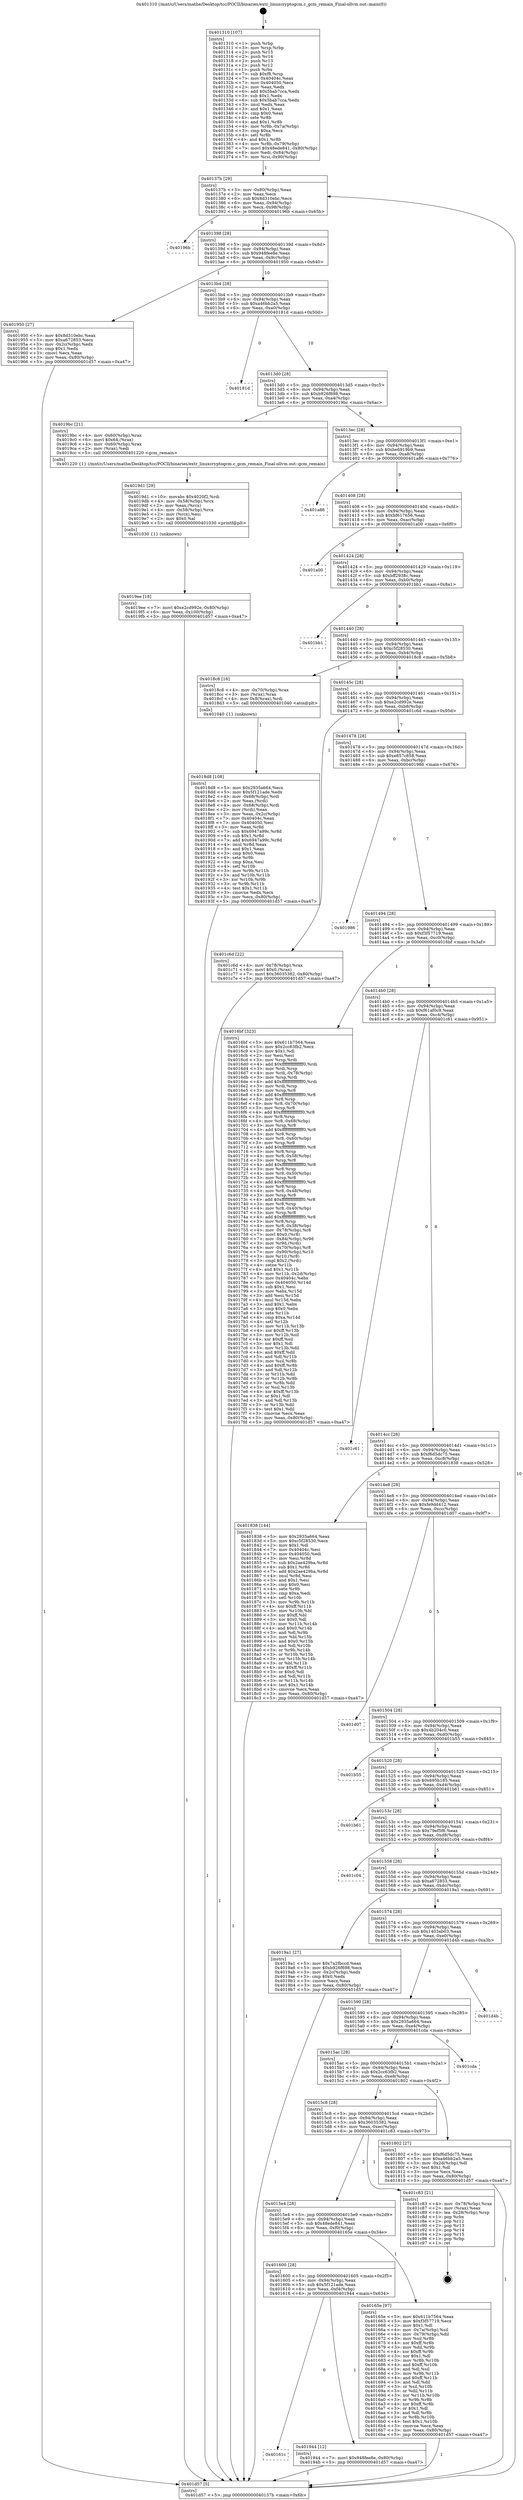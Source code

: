 digraph "0x401310" {
  label = "0x401310 (/mnt/c/Users/mathe/Desktop/tcc/POCII/binaries/extr_linuxcryptogcm.c_gcm_remain_Final-ollvm.out::main(0))"
  labelloc = "t"
  node[shape=record]

  Entry [label="",width=0.3,height=0.3,shape=circle,fillcolor=black,style=filled]
  "0x40137b" [label="{
     0x40137b [29]\l
     | [instrs]\l
     &nbsp;&nbsp;0x40137b \<+3\>: mov -0x80(%rbp),%eax\l
     &nbsp;&nbsp;0x40137e \<+2\>: mov %eax,%ecx\l
     &nbsp;&nbsp;0x401380 \<+6\>: sub $0x8d310ebc,%ecx\l
     &nbsp;&nbsp;0x401386 \<+6\>: mov %eax,-0x94(%rbp)\l
     &nbsp;&nbsp;0x40138c \<+6\>: mov %ecx,-0x98(%rbp)\l
     &nbsp;&nbsp;0x401392 \<+6\>: je 000000000040196b \<main+0x65b\>\l
  }"]
  "0x40196b" [label="{
     0x40196b\l
  }", style=dashed]
  "0x401398" [label="{
     0x401398 [28]\l
     | [instrs]\l
     &nbsp;&nbsp;0x401398 \<+5\>: jmp 000000000040139d \<main+0x8d\>\l
     &nbsp;&nbsp;0x40139d \<+6\>: mov -0x94(%rbp),%eax\l
     &nbsp;&nbsp;0x4013a3 \<+5\>: sub $0x948fee8e,%eax\l
     &nbsp;&nbsp;0x4013a8 \<+6\>: mov %eax,-0x9c(%rbp)\l
     &nbsp;&nbsp;0x4013ae \<+6\>: je 0000000000401950 \<main+0x640\>\l
  }"]
  Exit [label="",width=0.3,height=0.3,shape=circle,fillcolor=black,style=filled,peripheries=2]
  "0x401950" [label="{
     0x401950 [27]\l
     | [instrs]\l
     &nbsp;&nbsp;0x401950 \<+5\>: mov $0x8d310ebc,%eax\l
     &nbsp;&nbsp;0x401955 \<+5\>: mov $0xa672853,%ecx\l
     &nbsp;&nbsp;0x40195a \<+3\>: mov -0x2c(%rbp),%edx\l
     &nbsp;&nbsp;0x40195d \<+3\>: cmp $0x1,%edx\l
     &nbsp;&nbsp;0x401960 \<+3\>: cmovl %ecx,%eax\l
     &nbsp;&nbsp;0x401963 \<+3\>: mov %eax,-0x80(%rbp)\l
     &nbsp;&nbsp;0x401966 \<+5\>: jmp 0000000000401d57 \<main+0xa47\>\l
  }"]
  "0x4013b4" [label="{
     0x4013b4 [28]\l
     | [instrs]\l
     &nbsp;&nbsp;0x4013b4 \<+5\>: jmp 00000000004013b9 \<main+0xa9\>\l
     &nbsp;&nbsp;0x4013b9 \<+6\>: mov -0x94(%rbp),%eax\l
     &nbsp;&nbsp;0x4013bf \<+5\>: sub $0xa46bb2a5,%eax\l
     &nbsp;&nbsp;0x4013c4 \<+6\>: mov %eax,-0xa0(%rbp)\l
     &nbsp;&nbsp;0x4013ca \<+6\>: je 000000000040181d \<main+0x50d\>\l
  }"]
  "0x4019ee" [label="{
     0x4019ee [18]\l
     | [instrs]\l
     &nbsp;&nbsp;0x4019ee \<+7\>: movl $0xe2cd992e,-0x80(%rbp)\l
     &nbsp;&nbsp;0x4019f5 \<+6\>: mov %eax,-0x100(%rbp)\l
     &nbsp;&nbsp;0x4019fb \<+5\>: jmp 0000000000401d57 \<main+0xa47\>\l
  }"]
  "0x40181d" [label="{
     0x40181d\l
  }", style=dashed]
  "0x4013d0" [label="{
     0x4013d0 [28]\l
     | [instrs]\l
     &nbsp;&nbsp;0x4013d0 \<+5\>: jmp 00000000004013d5 \<main+0xc5\>\l
     &nbsp;&nbsp;0x4013d5 \<+6\>: mov -0x94(%rbp),%eax\l
     &nbsp;&nbsp;0x4013db \<+5\>: sub $0xb926f698,%eax\l
     &nbsp;&nbsp;0x4013e0 \<+6\>: mov %eax,-0xa4(%rbp)\l
     &nbsp;&nbsp;0x4013e6 \<+6\>: je 00000000004019bc \<main+0x6ac\>\l
  }"]
  "0x4019d1" [label="{
     0x4019d1 [29]\l
     | [instrs]\l
     &nbsp;&nbsp;0x4019d1 \<+10\>: movabs $0x4020f2,%rdi\l
     &nbsp;&nbsp;0x4019db \<+4\>: mov -0x58(%rbp),%rcx\l
     &nbsp;&nbsp;0x4019df \<+2\>: mov %eax,(%rcx)\l
     &nbsp;&nbsp;0x4019e1 \<+4\>: mov -0x58(%rbp),%rcx\l
     &nbsp;&nbsp;0x4019e5 \<+2\>: mov (%rcx),%esi\l
     &nbsp;&nbsp;0x4019e7 \<+2\>: mov $0x0,%al\l
     &nbsp;&nbsp;0x4019e9 \<+5\>: call 0000000000401030 \<printf@plt\>\l
     | [calls]\l
     &nbsp;&nbsp;0x401030 \{1\} (unknown)\l
  }"]
  "0x4019bc" [label="{
     0x4019bc [21]\l
     | [instrs]\l
     &nbsp;&nbsp;0x4019bc \<+4\>: mov -0x60(%rbp),%rax\l
     &nbsp;&nbsp;0x4019c0 \<+6\>: movl $0x64,(%rax)\l
     &nbsp;&nbsp;0x4019c6 \<+4\>: mov -0x60(%rbp),%rax\l
     &nbsp;&nbsp;0x4019ca \<+2\>: mov (%rax),%edi\l
     &nbsp;&nbsp;0x4019cc \<+5\>: call 0000000000401220 \<gcm_remain\>\l
     | [calls]\l
     &nbsp;&nbsp;0x401220 \{1\} (/mnt/c/Users/mathe/Desktop/tcc/POCII/binaries/extr_linuxcryptogcm.c_gcm_remain_Final-ollvm.out::gcm_remain)\l
  }"]
  "0x4013ec" [label="{
     0x4013ec [28]\l
     | [instrs]\l
     &nbsp;&nbsp;0x4013ec \<+5\>: jmp 00000000004013f1 \<main+0xe1\>\l
     &nbsp;&nbsp;0x4013f1 \<+6\>: mov -0x94(%rbp),%eax\l
     &nbsp;&nbsp;0x4013f7 \<+5\>: sub $0xbe6919b9,%eax\l
     &nbsp;&nbsp;0x4013fc \<+6\>: mov %eax,-0xa8(%rbp)\l
     &nbsp;&nbsp;0x401402 \<+6\>: je 0000000000401a86 \<main+0x776\>\l
  }"]
  "0x40161c" [label="{
     0x40161c\l
  }", style=dashed]
  "0x401a86" [label="{
     0x401a86\l
  }", style=dashed]
  "0x401408" [label="{
     0x401408 [28]\l
     | [instrs]\l
     &nbsp;&nbsp;0x401408 \<+5\>: jmp 000000000040140d \<main+0xfd\>\l
     &nbsp;&nbsp;0x40140d \<+6\>: mov -0x94(%rbp),%eax\l
     &nbsp;&nbsp;0x401413 \<+5\>: sub $0xbf617656,%eax\l
     &nbsp;&nbsp;0x401418 \<+6\>: mov %eax,-0xac(%rbp)\l
     &nbsp;&nbsp;0x40141e \<+6\>: je 0000000000401a00 \<main+0x6f0\>\l
  }"]
  "0x401944" [label="{
     0x401944 [12]\l
     | [instrs]\l
     &nbsp;&nbsp;0x401944 \<+7\>: movl $0x948fee8e,-0x80(%rbp)\l
     &nbsp;&nbsp;0x40194b \<+5\>: jmp 0000000000401d57 \<main+0xa47\>\l
  }"]
  "0x401a00" [label="{
     0x401a00\l
  }", style=dashed]
  "0x401424" [label="{
     0x401424 [28]\l
     | [instrs]\l
     &nbsp;&nbsp;0x401424 \<+5\>: jmp 0000000000401429 \<main+0x119\>\l
     &nbsp;&nbsp;0x401429 \<+6\>: mov -0x94(%rbp),%eax\l
     &nbsp;&nbsp;0x40142f \<+5\>: sub $0xbff2938c,%eax\l
     &nbsp;&nbsp;0x401434 \<+6\>: mov %eax,-0xb0(%rbp)\l
     &nbsp;&nbsp;0x40143a \<+6\>: je 0000000000401bb1 \<main+0x8a1\>\l
  }"]
  "0x4018d8" [label="{
     0x4018d8 [108]\l
     | [instrs]\l
     &nbsp;&nbsp;0x4018d8 \<+5\>: mov $0x2935a664,%ecx\l
     &nbsp;&nbsp;0x4018dd \<+5\>: mov $0x5f121ade,%edx\l
     &nbsp;&nbsp;0x4018e2 \<+4\>: mov -0x68(%rbp),%rdi\l
     &nbsp;&nbsp;0x4018e6 \<+2\>: mov %eax,(%rdi)\l
     &nbsp;&nbsp;0x4018e8 \<+4\>: mov -0x68(%rbp),%rdi\l
     &nbsp;&nbsp;0x4018ec \<+2\>: mov (%rdi),%eax\l
     &nbsp;&nbsp;0x4018ee \<+3\>: mov %eax,-0x2c(%rbp)\l
     &nbsp;&nbsp;0x4018f1 \<+7\>: mov 0x40404c,%eax\l
     &nbsp;&nbsp;0x4018f8 \<+7\>: mov 0x404050,%esi\l
     &nbsp;&nbsp;0x4018ff \<+3\>: mov %eax,%r8d\l
     &nbsp;&nbsp;0x401902 \<+7\>: sub $0x6947a99c,%r8d\l
     &nbsp;&nbsp;0x401909 \<+4\>: sub $0x1,%r8d\l
     &nbsp;&nbsp;0x40190d \<+7\>: add $0x6947a99c,%r8d\l
     &nbsp;&nbsp;0x401914 \<+4\>: imul %r8d,%eax\l
     &nbsp;&nbsp;0x401918 \<+3\>: and $0x1,%eax\l
     &nbsp;&nbsp;0x40191b \<+3\>: cmp $0x0,%eax\l
     &nbsp;&nbsp;0x40191e \<+4\>: sete %r9b\l
     &nbsp;&nbsp;0x401922 \<+3\>: cmp $0xa,%esi\l
     &nbsp;&nbsp;0x401925 \<+4\>: setl %r10b\l
     &nbsp;&nbsp;0x401929 \<+3\>: mov %r9b,%r11b\l
     &nbsp;&nbsp;0x40192c \<+3\>: and %r10b,%r11b\l
     &nbsp;&nbsp;0x40192f \<+3\>: xor %r10b,%r9b\l
     &nbsp;&nbsp;0x401932 \<+3\>: or %r9b,%r11b\l
     &nbsp;&nbsp;0x401935 \<+4\>: test $0x1,%r11b\l
     &nbsp;&nbsp;0x401939 \<+3\>: cmovne %edx,%ecx\l
     &nbsp;&nbsp;0x40193c \<+3\>: mov %ecx,-0x80(%rbp)\l
     &nbsp;&nbsp;0x40193f \<+5\>: jmp 0000000000401d57 \<main+0xa47\>\l
  }"]
  "0x401bb1" [label="{
     0x401bb1\l
  }", style=dashed]
  "0x401440" [label="{
     0x401440 [28]\l
     | [instrs]\l
     &nbsp;&nbsp;0x401440 \<+5\>: jmp 0000000000401445 \<main+0x135\>\l
     &nbsp;&nbsp;0x401445 \<+6\>: mov -0x94(%rbp),%eax\l
     &nbsp;&nbsp;0x40144b \<+5\>: sub $0xc5f28530,%eax\l
     &nbsp;&nbsp;0x401450 \<+6\>: mov %eax,-0xb4(%rbp)\l
     &nbsp;&nbsp;0x401456 \<+6\>: je 00000000004018c8 \<main+0x5b8\>\l
  }"]
  "0x401310" [label="{
     0x401310 [107]\l
     | [instrs]\l
     &nbsp;&nbsp;0x401310 \<+1\>: push %rbp\l
     &nbsp;&nbsp;0x401311 \<+3\>: mov %rsp,%rbp\l
     &nbsp;&nbsp;0x401314 \<+2\>: push %r15\l
     &nbsp;&nbsp;0x401316 \<+2\>: push %r14\l
     &nbsp;&nbsp;0x401318 \<+2\>: push %r13\l
     &nbsp;&nbsp;0x40131a \<+2\>: push %r12\l
     &nbsp;&nbsp;0x40131c \<+1\>: push %rbx\l
     &nbsp;&nbsp;0x40131d \<+7\>: sub $0xf8,%rsp\l
     &nbsp;&nbsp;0x401324 \<+7\>: mov 0x40404c,%eax\l
     &nbsp;&nbsp;0x40132b \<+7\>: mov 0x404050,%ecx\l
     &nbsp;&nbsp;0x401332 \<+2\>: mov %eax,%edx\l
     &nbsp;&nbsp;0x401334 \<+6\>: add $0x5bab7cca,%edx\l
     &nbsp;&nbsp;0x40133a \<+3\>: sub $0x1,%edx\l
     &nbsp;&nbsp;0x40133d \<+6\>: sub $0x5bab7cca,%edx\l
     &nbsp;&nbsp;0x401343 \<+3\>: imul %edx,%eax\l
     &nbsp;&nbsp;0x401346 \<+3\>: and $0x1,%eax\l
     &nbsp;&nbsp;0x401349 \<+3\>: cmp $0x0,%eax\l
     &nbsp;&nbsp;0x40134c \<+4\>: sete %r8b\l
     &nbsp;&nbsp;0x401350 \<+4\>: and $0x1,%r8b\l
     &nbsp;&nbsp;0x401354 \<+4\>: mov %r8b,-0x7a(%rbp)\l
     &nbsp;&nbsp;0x401358 \<+3\>: cmp $0xa,%ecx\l
     &nbsp;&nbsp;0x40135b \<+4\>: setl %r8b\l
     &nbsp;&nbsp;0x40135f \<+4\>: and $0x1,%r8b\l
     &nbsp;&nbsp;0x401363 \<+4\>: mov %r8b,-0x79(%rbp)\l
     &nbsp;&nbsp;0x401367 \<+7\>: movl $0x48ede841,-0x80(%rbp)\l
     &nbsp;&nbsp;0x40136e \<+6\>: mov %edi,-0x84(%rbp)\l
     &nbsp;&nbsp;0x401374 \<+7\>: mov %rsi,-0x90(%rbp)\l
  }"]
  "0x4018c8" [label="{
     0x4018c8 [16]\l
     | [instrs]\l
     &nbsp;&nbsp;0x4018c8 \<+4\>: mov -0x70(%rbp),%rax\l
     &nbsp;&nbsp;0x4018cc \<+3\>: mov (%rax),%rax\l
     &nbsp;&nbsp;0x4018cf \<+4\>: mov 0x8(%rax),%rdi\l
     &nbsp;&nbsp;0x4018d3 \<+5\>: call 0000000000401040 \<atoi@plt\>\l
     | [calls]\l
     &nbsp;&nbsp;0x401040 \{1\} (unknown)\l
  }"]
  "0x40145c" [label="{
     0x40145c [28]\l
     | [instrs]\l
     &nbsp;&nbsp;0x40145c \<+5\>: jmp 0000000000401461 \<main+0x151\>\l
     &nbsp;&nbsp;0x401461 \<+6\>: mov -0x94(%rbp),%eax\l
     &nbsp;&nbsp;0x401467 \<+5\>: sub $0xe2cd992e,%eax\l
     &nbsp;&nbsp;0x40146c \<+6\>: mov %eax,-0xb8(%rbp)\l
     &nbsp;&nbsp;0x401472 \<+6\>: je 0000000000401c6d \<main+0x95d\>\l
  }"]
  "0x401d57" [label="{
     0x401d57 [5]\l
     | [instrs]\l
     &nbsp;&nbsp;0x401d57 \<+5\>: jmp 000000000040137b \<main+0x6b\>\l
  }"]
  "0x401c6d" [label="{
     0x401c6d [22]\l
     | [instrs]\l
     &nbsp;&nbsp;0x401c6d \<+4\>: mov -0x78(%rbp),%rax\l
     &nbsp;&nbsp;0x401c71 \<+6\>: movl $0x0,(%rax)\l
     &nbsp;&nbsp;0x401c77 \<+7\>: movl $0x36035382,-0x80(%rbp)\l
     &nbsp;&nbsp;0x401c7e \<+5\>: jmp 0000000000401d57 \<main+0xa47\>\l
  }"]
  "0x401478" [label="{
     0x401478 [28]\l
     | [instrs]\l
     &nbsp;&nbsp;0x401478 \<+5\>: jmp 000000000040147d \<main+0x16d\>\l
     &nbsp;&nbsp;0x40147d \<+6\>: mov -0x94(%rbp),%eax\l
     &nbsp;&nbsp;0x401483 \<+5\>: sub $0xe857c858,%eax\l
     &nbsp;&nbsp;0x401488 \<+6\>: mov %eax,-0xbc(%rbp)\l
     &nbsp;&nbsp;0x40148e \<+6\>: je 0000000000401986 \<main+0x676\>\l
  }"]
  "0x401600" [label="{
     0x401600 [28]\l
     | [instrs]\l
     &nbsp;&nbsp;0x401600 \<+5\>: jmp 0000000000401605 \<main+0x2f5\>\l
     &nbsp;&nbsp;0x401605 \<+6\>: mov -0x94(%rbp),%eax\l
     &nbsp;&nbsp;0x40160b \<+5\>: sub $0x5f121ade,%eax\l
     &nbsp;&nbsp;0x401610 \<+6\>: mov %eax,-0xf4(%rbp)\l
     &nbsp;&nbsp;0x401616 \<+6\>: je 0000000000401944 \<main+0x634\>\l
  }"]
  "0x401986" [label="{
     0x401986\l
  }", style=dashed]
  "0x401494" [label="{
     0x401494 [28]\l
     | [instrs]\l
     &nbsp;&nbsp;0x401494 \<+5\>: jmp 0000000000401499 \<main+0x189\>\l
     &nbsp;&nbsp;0x401499 \<+6\>: mov -0x94(%rbp),%eax\l
     &nbsp;&nbsp;0x40149f \<+5\>: sub $0xf3f57719,%eax\l
     &nbsp;&nbsp;0x4014a4 \<+6\>: mov %eax,-0xc0(%rbp)\l
     &nbsp;&nbsp;0x4014aa \<+6\>: je 00000000004016bf \<main+0x3af\>\l
  }"]
  "0x40165e" [label="{
     0x40165e [97]\l
     | [instrs]\l
     &nbsp;&nbsp;0x40165e \<+5\>: mov $0x611b7564,%eax\l
     &nbsp;&nbsp;0x401663 \<+5\>: mov $0xf3f57719,%ecx\l
     &nbsp;&nbsp;0x401668 \<+2\>: mov $0x1,%dl\l
     &nbsp;&nbsp;0x40166a \<+4\>: mov -0x7a(%rbp),%sil\l
     &nbsp;&nbsp;0x40166e \<+4\>: mov -0x79(%rbp),%dil\l
     &nbsp;&nbsp;0x401672 \<+3\>: mov %sil,%r8b\l
     &nbsp;&nbsp;0x401675 \<+4\>: xor $0xff,%r8b\l
     &nbsp;&nbsp;0x401679 \<+3\>: mov %dil,%r9b\l
     &nbsp;&nbsp;0x40167c \<+4\>: xor $0xff,%r9b\l
     &nbsp;&nbsp;0x401680 \<+3\>: xor $0x1,%dl\l
     &nbsp;&nbsp;0x401683 \<+3\>: mov %r8b,%r10b\l
     &nbsp;&nbsp;0x401686 \<+4\>: and $0xff,%r10b\l
     &nbsp;&nbsp;0x40168a \<+3\>: and %dl,%sil\l
     &nbsp;&nbsp;0x40168d \<+3\>: mov %r9b,%r11b\l
     &nbsp;&nbsp;0x401690 \<+4\>: and $0xff,%r11b\l
     &nbsp;&nbsp;0x401694 \<+3\>: and %dl,%dil\l
     &nbsp;&nbsp;0x401697 \<+3\>: or %sil,%r10b\l
     &nbsp;&nbsp;0x40169a \<+3\>: or %dil,%r11b\l
     &nbsp;&nbsp;0x40169d \<+3\>: xor %r11b,%r10b\l
     &nbsp;&nbsp;0x4016a0 \<+3\>: or %r9b,%r8b\l
     &nbsp;&nbsp;0x4016a3 \<+4\>: xor $0xff,%r8b\l
     &nbsp;&nbsp;0x4016a7 \<+3\>: or $0x1,%dl\l
     &nbsp;&nbsp;0x4016aa \<+3\>: and %dl,%r8b\l
     &nbsp;&nbsp;0x4016ad \<+3\>: or %r8b,%r10b\l
     &nbsp;&nbsp;0x4016b0 \<+4\>: test $0x1,%r10b\l
     &nbsp;&nbsp;0x4016b4 \<+3\>: cmovne %ecx,%eax\l
     &nbsp;&nbsp;0x4016b7 \<+3\>: mov %eax,-0x80(%rbp)\l
     &nbsp;&nbsp;0x4016ba \<+5\>: jmp 0000000000401d57 \<main+0xa47\>\l
  }"]
  "0x4016bf" [label="{
     0x4016bf [323]\l
     | [instrs]\l
     &nbsp;&nbsp;0x4016bf \<+5\>: mov $0x611b7564,%eax\l
     &nbsp;&nbsp;0x4016c4 \<+5\>: mov $0x2cc63fb2,%ecx\l
     &nbsp;&nbsp;0x4016c9 \<+2\>: mov $0x1,%dl\l
     &nbsp;&nbsp;0x4016cb \<+2\>: xor %esi,%esi\l
     &nbsp;&nbsp;0x4016cd \<+3\>: mov %rsp,%rdi\l
     &nbsp;&nbsp;0x4016d0 \<+4\>: add $0xfffffffffffffff0,%rdi\l
     &nbsp;&nbsp;0x4016d4 \<+3\>: mov %rdi,%rsp\l
     &nbsp;&nbsp;0x4016d7 \<+4\>: mov %rdi,-0x78(%rbp)\l
     &nbsp;&nbsp;0x4016db \<+3\>: mov %rsp,%rdi\l
     &nbsp;&nbsp;0x4016de \<+4\>: add $0xfffffffffffffff0,%rdi\l
     &nbsp;&nbsp;0x4016e2 \<+3\>: mov %rdi,%rsp\l
     &nbsp;&nbsp;0x4016e5 \<+3\>: mov %rsp,%r8\l
     &nbsp;&nbsp;0x4016e8 \<+4\>: add $0xfffffffffffffff0,%r8\l
     &nbsp;&nbsp;0x4016ec \<+3\>: mov %r8,%rsp\l
     &nbsp;&nbsp;0x4016ef \<+4\>: mov %r8,-0x70(%rbp)\l
     &nbsp;&nbsp;0x4016f3 \<+3\>: mov %rsp,%r8\l
     &nbsp;&nbsp;0x4016f6 \<+4\>: add $0xfffffffffffffff0,%r8\l
     &nbsp;&nbsp;0x4016fa \<+3\>: mov %r8,%rsp\l
     &nbsp;&nbsp;0x4016fd \<+4\>: mov %r8,-0x68(%rbp)\l
     &nbsp;&nbsp;0x401701 \<+3\>: mov %rsp,%r8\l
     &nbsp;&nbsp;0x401704 \<+4\>: add $0xfffffffffffffff0,%r8\l
     &nbsp;&nbsp;0x401708 \<+3\>: mov %r8,%rsp\l
     &nbsp;&nbsp;0x40170b \<+4\>: mov %r8,-0x60(%rbp)\l
     &nbsp;&nbsp;0x40170f \<+3\>: mov %rsp,%r8\l
     &nbsp;&nbsp;0x401712 \<+4\>: add $0xfffffffffffffff0,%r8\l
     &nbsp;&nbsp;0x401716 \<+3\>: mov %r8,%rsp\l
     &nbsp;&nbsp;0x401719 \<+4\>: mov %r8,-0x58(%rbp)\l
     &nbsp;&nbsp;0x40171d \<+3\>: mov %rsp,%r8\l
     &nbsp;&nbsp;0x401720 \<+4\>: add $0xfffffffffffffff0,%r8\l
     &nbsp;&nbsp;0x401724 \<+3\>: mov %r8,%rsp\l
     &nbsp;&nbsp;0x401727 \<+4\>: mov %r8,-0x50(%rbp)\l
     &nbsp;&nbsp;0x40172b \<+3\>: mov %rsp,%r8\l
     &nbsp;&nbsp;0x40172e \<+4\>: add $0xfffffffffffffff0,%r8\l
     &nbsp;&nbsp;0x401732 \<+3\>: mov %r8,%rsp\l
     &nbsp;&nbsp;0x401735 \<+4\>: mov %r8,-0x48(%rbp)\l
     &nbsp;&nbsp;0x401739 \<+3\>: mov %rsp,%r8\l
     &nbsp;&nbsp;0x40173c \<+4\>: add $0xfffffffffffffff0,%r8\l
     &nbsp;&nbsp;0x401740 \<+3\>: mov %r8,%rsp\l
     &nbsp;&nbsp;0x401743 \<+4\>: mov %r8,-0x40(%rbp)\l
     &nbsp;&nbsp;0x401747 \<+3\>: mov %rsp,%r8\l
     &nbsp;&nbsp;0x40174a \<+4\>: add $0xfffffffffffffff0,%r8\l
     &nbsp;&nbsp;0x40174e \<+3\>: mov %r8,%rsp\l
     &nbsp;&nbsp;0x401751 \<+4\>: mov %r8,-0x38(%rbp)\l
     &nbsp;&nbsp;0x401755 \<+4\>: mov -0x78(%rbp),%r8\l
     &nbsp;&nbsp;0x401759 \<+7\>: movl $0x0,(%r8)\l
     &nbsp;&nbsp;0x401760 \<+7\>: mov -0x84(%rbp),%r9d\l
     &nbsp;&nbsp;0x401767 \<+3\>: mov %r9d,(%rdi)\l
     &nbsp;&nbsp;0x40176a \<+4\>: mov -0x70(%rbp),%r8\l
     &nbsp;&nbsp;0x40176e \<+7\>: mov -0x90(%rbp),%r10\l
     &nbsp;&nbsp;0x401775 \<+3\>: mov %r10,(%r8)\l
     &nbsp;&nbsp;0x401778 \<+3\>: cmpl $0x2,(%rdi)\l
     &nbsp;&nbsp;0x40177b \<+4\>: setne %r11b\l
     &nbsp;&nbsp;0x40177f \<+4\>: and $0x1,%r11b\l
     &nbsp;&nbsp;0x401783 \<+4\>: mov %r11b,-0x2d(%rbp)\l
     &nbsp;&nbsp;0x401787 \<+7\>: mov 0x40404c,%ebx\l
     &nbsp;&nbsp;0x40178e \<+8\>: mov 0x404050,%r14d\l
     &nbsp;&nbsp;0x401796 \<+3\>: sub $0x1,%esi\l
     &nbsp;&nbsp;0x401799 \<+3\>: mov %ebx,%r15d\l
     &nbsp;&nbsp;0x40179c \<+3\>: add %esi,%r15d\l
     &nbsp;&nbsp;0x40179f \<+4\>: imul %r15d,%ebx\l
     &nbsp;&nbsp;0x4017a3 \<+3\>: and $0x1,%ebx\l
     &nbsp;&nbsp;0x4017a6 \<+3\>: cmp $0x0,%ebx\l
     &nbsp;&nbsp;0x4017a9 \<+4\>: sete %r11b\l
     &nbsp;&nbsp;0x4017ad \<+4\>: cmp $0xa,%r14d\l
     &nbsp;&nbsp;0x4017b1 \<+4\>: setl %r12b\l
     &nbsp;&nbsp;0x4017b5 \<+3\>: mov %r11b,%r13b\l
     &nbsp;&nbsp;0x4017b8 \<+4\>: xor $0xff,%r13b\l
     &nbsp;&nbsp;0x4017bc \<+3\>: mov %r12b,%sil\l
     &nbsp;&nbsp;0x4017bf \<+4\>: xor $0xff,%sil\l
     &nbsp;&nbsp;0x4017c3 \<+3\>: xor $0x1,%dl\l
     &nbsp;&nbsp;0x4017c6 \<+3\>: mov %r13b,%dil\l
     &nbsp;&nbsp;0x4017c9 \<+4\>: and $0xff,%dil\l
     &nbsp;&nbsp;0x4017cd \<+3\>: and %dl,%r11b\l
     &nbsp;&nbsp;0x4017d0 \<+3\>: mov %sil,%r8b\l
     &nbsp;&nbsp;0x4017d3 \<+4\>: and $0xff,%r8b\l
     &nbsp;&nbsp;0x4017d7 \<+3\>: and %dl,%r12b\l
     &nbsp;&nbsp;0x4017da \<+3\>: or %r11b,%dil\l
     &nbsp;&nbsp;0x4017dd \<+3\>: or %r12b,%r8b\l
     &nbsp;&nbsp;0x4017e0 \<+3\>: xor %r8b,%dil\l
     &nbsp;&nbsp;0x4017e3 \<+3\>: or %sil,%r13b\l
     &nbsp;&nbsp;0x4017e6 \<+4\>: xor $0xff,%r13b\l
     &nbsp;&nbsp;0x4017ea \<+3\>: or $0x1,%dl\l
     &nbsp;&nbsp;0x4017ed \<+3\>: and %dl,%r13b\l
     &nbsp;&nbsp;0x4017f0 \<+3\>: or %r13b,%dil\l
     &nbsp;&nbsp;0x4017f3 \<+4\>: test $0x1,%dil\l
     &nbsp;&nbsp;0x4017f7 \<+3\>: cmovne %ecx,%eax\l
     &nbsp;&nbsp;0x4017fa \<+3\>: mov %eax,-0x80(%rbp)\l
     &nbsp;&nbsp;0x4017fd \<+5\>: jmp 0000000000401d57 \<main+0xa47\>\l
  }"]
  "0x4014b0" [label="{
     0x4014b0 [28]\l
     | [instrs]\l
     &nbsp;&nbsp;0x4014b0 \<+5\>: jmp 00000000004014b5 \<main+0x1a5\>\l
     &nbsp;&nbsp;0x4014b5 \<+6\>: mov -0x94(%rbp),%eax\l
     &nbsp;&nbsp;0x4014bb \<+5\>: sub $0xf61af0c9,%eax\l
     &nbsp;&nbsp;0x4014c0 \<+6\>: mov %eax,-0xc4(%rbp)\l
     &nbsp;&nbsp;0x4014c6 \<+6\>: je 0000000000401c61 \<main+0x951\>\l
  }"]
  "0x4015e4" [label="{
     0x4015e4 [28]\l
     | [instrs]\l
     &nbsp;&nbsp;0x4015e4 \<+5\>: jmp 00000000004015e9 \<main+0x2d9\>\l
     &nbsp;&nbsp;0x4015e9 \<+6\>: mov -0x94(%rbp),%eax\l
     &nbsp;&nbsp;0x4015ef \<+5\>: sub $0x48ede841,%eax\l
     &nbsp;&nbsp;0x4015f4 \<+6\>: mov %eax,-0xf0(%rbp)\l
     &nbsp;&nbsp;0x4015fa \<+6\>: je 000000000040165e \<main+0x34e\>\l
  }"]
  "0x401c61" [label="{
     0x401c61\l
  }", style=dashed]
  "0x4014cc" [label="{
     0x4014cc [28]\l
     | [instrs]\l
     &nbsp;&nbsp;0x4014cc \<+5\>: jmp 00000000004014d1 \<main+0x1c1\>\l
     &nbsp;&nbsp;0x4014d1 \<+6\>: mov -0x94(%rbp),%eax\l
     &nbsp;&nbsp;0x4014d7 \<+5\>: sub $0xf6d5dc75,%eax\l
     &nbsp;&nbsp;0x4014dc \<+6\>: mov %eax,-0xc8(%rbp)\l
     &nbsp;&nbsp;0x4014e2 \<+6\>: je 0000000000401838 \<main+0x528\>\l
  }"]
  "0x401c83" [label="{
     0x401c83 [21]\l
     | [instrs]\l
     &nbsp;&nbsp;0x401c83 \<+4\>: mov -0x78(%rbp),%rax\l
     &nbsp;&nbsp;0x401c87 \<+2\>: mov (%rax),%eax\l
     &nbsp;&nbsp;0x401c89 \<+4\>: lea -0x28(%rbp),%rsp\l
     &nbsp;&nbsp;0x401c8d \<+1\>: pop %rbx\l
     &nbsp;&nbsp;0x401c8e \<+2\>: pop %r12\l
     &nbsp;&nbsp;0x401c90 \<+2\>: pop %r13\l
     &nbsp;&nbsp;0x401c92 \<+2\>: pop %r14\l
     &nbsp;&nbsp;0x401c94 \<+2\>: pop %r15\l
     &nbsp;&nbsp;0x401c96 \<+1\>: pop %rbp\l
     &nbsp;&nbsp;0x401c97 \<+1\>: ret\l
  }"]
  "0x401838" [label="{
     0x401838 [144]\l
     | [instrs]\l
     &nbsp;&nbsp;0x401838 \<+5\>: mov $0x2935a664,%eax\l
     &nbsp;&nbsp;0x40183d \<+5\>: mov $0xc5f28530,%ecx\l
     &nbsp;&nbsp;0x401842 \<+2\>: mov $0x1,%dl\l
     &nbsp;&nbsp;0x401844 \<+7\>: mov 0x40404c,%esi\l
     &nbsp;&nbsp;0x40184b \<+7\>: mov 0x404050,%edi\l
     &nbsp;&nbsp;0x401852 \<+3\>: mov %esi,%r8d\l
     &nbsp;&nbsp;0x401855 \<+7\>: sub $0x2ae429ba,%r8d\l
     &nbsp;&nbsp;0x40185c \<+4\>: sub $0x1,%r8d\l
     &nbsp;&nbsp;0x401860 \<+7\>: add $0x2ae429ba,%r8d\l
     &nbsp;&nbsp;0x401867 \<+4\>: imul %r8d,%esi\l
     &nbsp;&nbsp;0x40186b \<+3\>: and $0x1,%esi\l
     &nbsp;&nbsp;0x40186e \<+3\>: cmp $0x0,%esi\l
     &nbsp;&nbsp;0x401871 \<+4\>: sete %r9b\l
     &nbsp;&nbsp;0x401875 \<+3\>: cmp $0xa,%edi\l
     &nbsp;&nbsp;0x401878 \<+4\>: setl %r10b\l
     &nbsp;&nbsp;0x40187c \<+3\>: mov %r9b,%r11b\l
     &nbsp;&nbsp;0x40187f \<+4\>: xor $0xff,%r11b\l
     &nbsp;&nbsp;0x401883 \<+3\>: mov %r10b,%bl\l
     &nbsp;&nbsp;0x401886 \<+3\>: xor $0xff,%bl\l
     &nbsp;&nbsp;0x401889 \<+3\>: xor $0x0,%dl\l
     &nbsp;&nbsp;0x40188c \<+3\>: mov %r11b,%r14b\l
     &nbsp;&nbsp;0x40188f \<+4\>: and $0x0,%r14b\l
     &nbsp;&nbsp;0x401893 \<+3\>: and %dl,%r9b\l
     &nbsp;&nbsp;0x401896 \<+3\>: mov %bl,%r15b\l
     &nbsp;&nbsp;0x401899 \<+4\>: and $0x0,%r15b\l
     &nbsp;&nbsp;0x40189d \<+3\>: and %dl,%r10b\l
     &nbsp;&nbsp;0x4018a0 \<+3\>: or %r9b,%r14b\l
     &nbsp;&nbsp;0x4018a3 \<+3\>: or %r10b,%r15b\l
     &nbsp;&nbsp;0x4018a6 \<+3\>: xor %r15b,%r14b\l
     &nbsp;&nbsp;0x4018a9 \<+3\>: or %bl,%r11b\l
     &nbsp;&nbsp;0x4018ac \<+4\>: xor $0xff,%r11b\l
     &nbsp;&nbsp;0x4018b0 \<+3\>: or $0x0,%dl\l
     &nbsp;&nbsp;0x4018b3 \<+3\>: and %dl,%r11b\l
     &nbsp;&nbsp;0x4018b6 \<+3\>: or %r11b,%r14b\l
     &nbsp;&nbsp;0x4018b9 \<+4\>: test $0x1,%r14b\l
     &nbsp;&nbsp;0x4018bd \<+3\>: cmovne %ecx,%eax\l
     &nbsp;&nbsp;0x4018c0 \<+3\>: mov %eax,-0x80(%rbp)\l
     &nbsp;&nbsp;0x4018c3 \<+5\>: jmp 0000000000401d57 \<main+0xa47\>\l
  }"]
  "0x4014e8" [label="{
     0x4014e8 [28]\l
     | [instrs]\l
     &nbsp;&nbsp;0x4014e8 \<+5\>: jmp 00000000004014ed \<main+0x1dd\>\l
     &nbsp;&nbsp;0x4014ed \<+6\>: mov -0x94(%rbp),%eax\l
     &nbsp;&nbsp;0x4014f3 \<+5\>: sub $0xfe9dd412,%eax\l
     &nbsp;&nbsp;0x4014f8 \<+6\>: mov %eax,-0xcc(%rbp)\l
     &nbsp;&nbsp;0x4014fe \<+6\>: je 0000000000401d07 \<main+0x9f7\>\l
  }"]
  "0x4015c8" [label="{
     0x4015c8 [28]\l
     | [instrs]\l
     &nbsp;&nbsp;0x4015c8 \<+5\>: jmp 00000000004015cd \<main+0x2bd\>\l
     &nbsp;&nbsp;0x4015cd \<+6\>: mov -0x94(%rbp),%eax\l
     &nbsp;&nbsp;0x4015d3 \<+5\>: sub $0x36035382,%eax\l
     &nbsp;&nbsp;0x4015d8 \<+6\>: mov %eax,-0xec(%rbp)\l
     &nbsp;&nbsp;0x4015de \<+6\>: je 0000000000401c83 \<main+0x973\>\l
  }"]
  "0x401d07" [label="{
     0x401d07\l
  }", style=dashed]
  "0x401504" [label="{
     0x401504 [28]\l
     | [instrs]\l
     &nbsp;&nbsp;0x401504 \<+5\>: jmp 0000000000401509 \<main+0x1f9\>\l
     &nbsp;&nbsp;0x401509 \<+6\>: mov -0x94(%rbp),%eax\l
     &nbsp;&nbsp;0x40150f \<+5\>: sub $0x4b204c0,%eax\l
     &nbsp;&nbsp;0x401514 \<+6\>: mov %eax,-0xd0(%rbp)\l
     &nbsp;&nbsp;0x40151a \<+6\>: je 0000000000401b55 \<main+0x845\>\l
  }"]
  "0x401802" [label="{
     0x401802 [27]\l
     | [instrs]\l
     &nbsp;&nbsp;0x401802 \<+5\>: mov $0xf6d5dc75,%eax\l
     &nbsp;&nbsp;0x401807 \<+5\>: mov $0xa46bb2a5,%ecx\l
     &nbsp;&nbsp;0x40180c \<+3\>: mov -0x2d(%rbp),%dl\l
     &nbsp;&nbsp;0x40180f \<+3\>: test $0x1,%dl\l
     &nbsp;&nbsp;0x401812 \<+3\>: cmovne %ecx,%eax\l
     &nbsp;&nbsp;0x401815 \<+3\>: mov %eax,-0x80(%rbp)\l
     &nbsp;&nbsp;0x401818 \<+5\>: jmp 0000000000401d57 \<main+0xa47\>\l
  }"]
  "0x401b55" [label="{
     0x401b55\l
  }", style=dashed]
  "0x401520" [label="{
     0x401520 [28]\l
     | [instrs]\l
     &nbsp;&nbsp;0x401520 \<+5\>: jmp 0000000000401525 \<main+0x215\>\l
     &nbsp;&nbsp;0x401525 \<+6\>: mov -0x94(%rbp),%eax\l
     &nbsp;&nbsp;0x40152b \<+5\>: sub $0x695b185,%eax\l
     &nbsp;&nbsp;0x401530 \<+6\>: mov %eax,-0xd4(%rbp)\l
     &nbsp;&nbsp;0x401536 \<+6\>: je 0000000000401b61 \<main+0x851\>\l
  }"]
  "0x4015ac" [label="{
     0x4015ac [28]\l
     | [instrs]\l
     &nbsp;&nbsp;0x4015ac \<+5\>: jmp 00000000004015b1 \<main+0x2a1\>\l
     &nbsp;&nbsp;0x4015b1 \<+6\>: mov -0x94(%rbp),%eax\l
     &nbsp;&nbsp;0x4015b7 \<+5\>: sub $0x2cc63fb2,%eax\l
     &nbsp;&nbsp;0x4015bc \<+6\>: mov %eax,-0xe8(%rbp)\l
     &nbsp;&nbsp;0x4015c2 \<+6\>: je 0000000000401802 \<main+0x4f2\>\l
  }"]
  "0x401b61" [label="{
     0x401b61\l
  }", style=dashed]
  "0x40153c" [label="{
     0x40153c [28]\l
     | [instrs]\l
     &nbsp;&nbsp;0x40153c \<+5\>: jmp 0000000000401541 \<main+0x231\>\l
     &nbsp;&nbsp;0x401541 \<+6\>: mov -0x94(%rbp),%eax\l
     &nbsp;&nbsp;0x401547 \<+5\>: sub $0x79ef5f6,%eax\l
     &nbsp;&nbsp;0x40154c \<+6\>: mov %eax,-0xd8(%rbp)\l
     &nbsp;&nbsp;0x401552 \<+6\>: je 0000000000401c04 \<main+0x8f4\>\l
  }"]
  "0x401cda" [label="{
     0x401cda\l
  }", style=dashed]
  "0x401c04" [label="{
     0x401c04\l
  }", style=dashed]
  "0x401558" [label="{
     0x401558 [28]\l
     | [instrs]\l
     &nbsp;&nbsp;0x401558 \<+5\>: jmp 000000000040155d \<main+0x24d\>\l
     &nbsp;&nbsp;0x40155d \<+6\>: mov -0x94(%rbp),%eax\l
     &nbsp;&nbsp;0x401563 \<+5\>: sub $0xa672853,%eax\l
     &nbsp;&nbsp;0x401568 \<+6\>: mov %eax,-0xdc(%rbp)\l
     &nbsp;&nbsp;0x40156e \<+6\>: je 00000000004019a1 \<main+0x691\>\l
  }"]
  "0x401590" [label="{
     0x401590 [28]\l
     | [instrs]\l
     &nbsp;&nbsp;0x401590 \<+5\>: jmp 0000000000401595 \<main+0x285\>\l
     &nbsp;&nbsp;0x401595 \<+6\>: mov -0x94(%rbp),%eax\l
     &nbsp;&nbsp;0x40159b \<+5\>: sub $0x2935a664,%eax\l
     &nbsp;&nbsp;0x4015a0 \<+6\>: mov %eax,-0xe4(%rbp)\l
     &nbsp;&nbsp;0x4015a6 \<+6\>: je 0000000000401cda \<main+0x9ca\>\l
  }"]
  "0x4019a1" [label="{
     0x4019a1 [27]\l
     | [instrs]\l
     &nbsp;&nbsp;0x4019a1 \<+5\>: mov $0x7a2fbccd,%eax\l
     &nbsp;&nbsp;0x4019a6 \<+5\>: mov $0xb926f698,%ecx\l
     &nbsp;&nbsp;0x4019ab \<+3\>: mov -0x2c(%rbp),%edx\l
     &nbsp;&nbsp;0x4019ae \<+3\>: cmp $0x0,%edx\l
     &nbsp;&nbsp;0x4019b1 \<+3\>: cmove %ecx,%eax\l
     &nbsp;&nbsp;0x4019b4 \<+3\>: mov %eax,-0x80(%rbp)\l
     &nbsp;&nbsp;0x4019b7 \<+5\>: jmp 0000000000401d57 \<main+0xa47\>\l
  }"]
  "0x401574" [label="{
     0x401574 [28]\l
     | [instrs]\l
     &nbsp;&nbsp;0x401574 \<+5\>: jmp 0000000000401579 \<main+0x269\>\l
     &nbsp;&nbsp;0x401579 \<+6\>: mov -0x94(%rbp),%eax\l
     &nbsp;&nbsp;0x40157f \<+5\>: sub $0x1403ab03,%eax\l
     &nbsp;&nbsp;0x401584 \<+6\>: mov %eax,-0xe0(%rbp)\l
     &nbsp;&nbsp;0x40158a \<+6\>: je 0000000000401d4b \<main+0xa3b\>\l
  }"]
  "0x401d4b" [label="{
     0x401d4b\l
  }", style=dashed]
  Entry -> "0x401310" [label=" 1"]
  "0x40137b" -> "0x40196b" [label=" 0"]
  "0x40137b" -> "0x401398" [label=" 11"]
  "0x401c83" -> Exit [label=" 1"]
  "0x401398" -> "0x401950" [label=" 1"]
  "0x401398" -> "0x4013b4" [label=" 10"]
  "0x401c6d" -> "0x401d57" [label=" 1"]
  "0x4013b4" -> "0x40181d" [label=" 0"]
  "0x4013b4" -> "0x4013d0" [label=" 10"]
  "0x4019ee" -> "0x401d57" [label=" 1"]
  "0x4013d0" -> "0x4019bc" [label=" 1"]
  "0x4013d0" -> "0x4013ec" [label=" 9"]
  "0x4019d1" -> "0x4019ee" [label=" 1"]
  "0x4013ec" -> "0x401a86" [label=" 0"]
  "0x4013ec" -> "0x401408" [label=" 9"]
  "0x4019bc" -> "0x4019d1" [label=" 1"]
  "0x401408" -> "0x401a00" [label=" 0"]
  "0x401408" -> "0x401424" [label=" 9"]
  "0x4019a1" -> "0x401d57" [label=" 1"]
  "0x401424" -> "0x401bb1" [label=" 0"]
  "0x401424" -> "0x401440" [label=" 9"]
  "0x401944" -> "0x401d57" [label=" 1"]
  "0x401440" -> "0x4018c8" [label=" 1"]
  "0x401440" -> "0x40145c" [label=" 8"]
  "0x401600" -> "0x401944" [label=" 1"]
  "0x40145c" -> "0x401c6d" [label=" 1"]
  "0x40145c" -> "0x401478" [label=" 7"]
  "0x401950" -> "0x401d57" [label=" 1"]
  "0x401478" -> "0x401986" [label=" 0"]
  "0x401478" -> "0x401494" [label=" 7"]
  "0x4018d8" -> "0x401d57" [label=" 1"]
  "0x401494" -> "0x4016bf" [label=" 1"]
  "0x401494" -> "0x4014b0" [label=" 6"]
  "0x4018c8" -> "0x4018d8" [label=" 1"]
  "0x4014b0" -> "0x401c61" [label=" 0"]
  "0x4014b0" -> "0x4014cc" [label=" 6"]
  "0x401802" -> "0x401d57" [label=" 1"]
  "0x4014cc" -> "0x401838" [label=" 1"]
  "0x4014cc" -> "0x4014e8" [label=" 5"]
  "0x4016bf" -> "0x401d57" [label=" 1"]
  "0x4014e8" -> "0x401d07" [label=" 0"]
  "0x4014e8" -> "0x401504" [label=" 5"]
  "0x401d57" -> "0x40137b" [label=" 10"]
  "0x401504" -> "0x401b55" [label=" 0"]
  "0x401504" -> "0x401520" [label=" 5"]
  "0x401310" -> "0x40137b" [label=" 1"]
  "0x401520" -> "0x401b61" [label=" 0"]
  "0x401520" -> "0x40153c" [label=" 5"]
  "0x4015e4" -> "0x401600" [label=" 1"]
  "0x40153c" -> "0x401c04" [label=" 0"]
  "0x40153c" -> "0x401558" [label=" 5"]
  "0x4015e4" -> "0x40165e" [label=" 1"]
  "0x401558" -> "0x4019a1" [label=" 1"]
  "0x401558" -> "0x401574" [label=" 4"]
  "0x4015c8" -> "0x4015e4" [label=" 2"]
  "0x401574" -> "0x401d4b" [label=" 0"]
  "0x401574" -> "0x401590" [label=" 4"]
  "0x401838" -> "0x401d57" [label=" 1"]
  "0x401590" -> "0x401cda" [label=" 0"]
  "0x401590" -> "0x4015ac" [label=" 4"]
  "0x40165e" -> "0x401d57" [label=" 1"]
  "0x4015ac" -> "0x401802" [label=" 1"]
  "0x4015ac" -> "0x4015c8" [label=" 3"]
  "0x401600" -> "0x40161c" [label=" 0"]
  "0x4015c8" -> "0x401c83" [label=" 1"]
}
